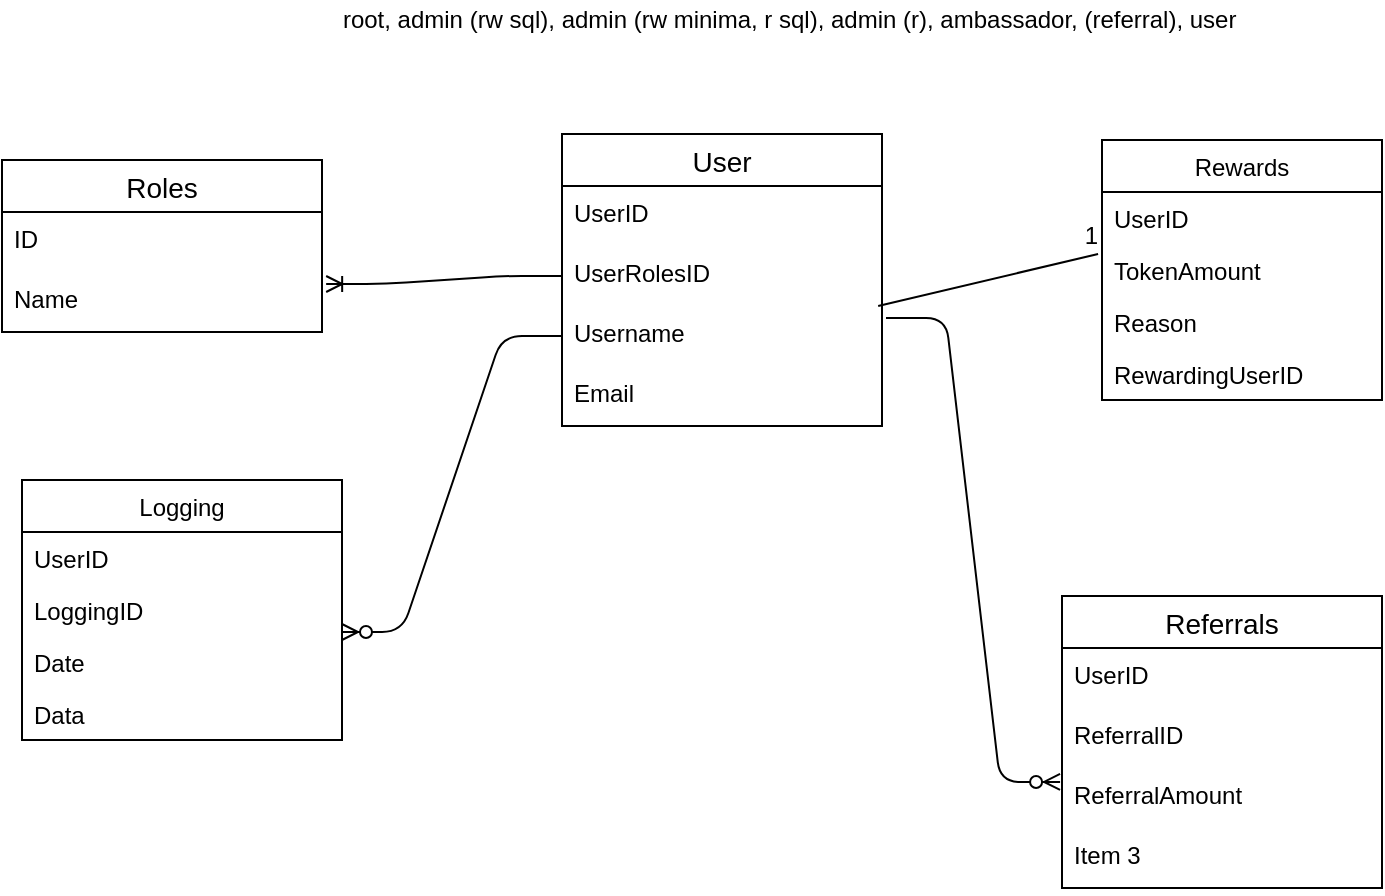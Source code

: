 <mxfile version="14.2.7" type="device"><diagram id="-R4wV61z0FhMpNAPlASs" name="Page-1"><mxGraphModel dx="946" dy="566" grid="1" gridSize="10" guides="1" tooltips="1" connect="1" arrows="1" fold="1" page="1" pageScale="1" pageWidth="850" pageHeight="1100" math="0" shadow="0"><root><mxCell id="0"/><mxCell id="1" parent="0"/><mxCell id="VogovKga2d4YdazWaHmc-1" value="User" style="swimlane;fontStyle=0;childLayout=stackLayout;horizontal=1;startSize=26;horizontalStack=0;resizeParent=1;resizeParentMax=0;resizeLast=0;collapsible=1;marginBottom=0;align=center;fontSize=14;" parent="1" vertex="1"><mxGeometry x="300" y="417" width="160" height="146" as="geometry"/></mxCell><mxCell id="VogovKga2d4YdazWaHmc-2" value="UserID" style="text;strokeColor=none;fillColor=none;spacingLeft=4;spacingRight=4;overflow=hidden;rotatable=0;points=[[0,0.5],[1,0.5]];portConstraint=eastwest;fontSize=12;" parent="VogovKga2d4YdazWaHmc-1" vertex="1"><mxGeometry y="26" width="160" height="30" as="geometry"/></mxCell><mxCell id="VogovKga2d4YdazWaHmc-3" value="UserRolesID" style="text;strokeColor=none;fillColor=none;spacingLeft=4;spacingRight=4;overflow=hidden;rotatable=0;points=[[0,0.5],[1,0.5]];portConstraint=eastwest;fontSize=12;" parent="VogovKga2d4YdazWaHmc-1" vertex="1"><mxGeometry y="56" width="160" height="30" as="geometry"/></mxCell><mxCell id="VogovKga2d4YdazWaHmc-4" value="Username" style="text;strokeColor=none;fillColor=none;spacingLeft=4;spacingRight=4;overflow=hidden;rotatable=0;points=[[0,0.5],[1,0.5]];portConstraint=eastwest;fontSize=12;" parent="VogovKga2d4YdazWaHmc-1" vertex="1"><mxGeometry y="86" width="160" height="30" as="geometry"/></mxCell><mxCell id="VogovKga2d4YdazWaHmc-6" value="Email" style="text;strokeColor=none;fillColor=none;spacingLeft=4;spacingRight=4;overflow=hidden;rotatable=0;points=[[0,0.5],[1,0.5]];portConstraint=eastwest;fontSize=12;" parent="VogovKga2d4YdazWaHmc-1" vertex="1"><mxGeometry y="116" width="160" height="30" as="geometry"/></mxCell><mxCell id="VogovKga2d4YdazWaHmc-10" value="Roles" style="swimlane;fontStyle=0;childLayout=stackLayout;horizontal=1;startSize=26;horizontalStack=0;resizeParent=1;resizeParentMax=0;resizeLast=0;collapsible=1;marginBottom=0;align=center;fontSize=14;" parent="1" vertex="1"><mxGeometry x="20" y="430" width="160" height="86" as="geometry"/></mxCell><mxCell id="VogovKga2d4YdazWaHmc-12" value="ID" style="text;strokeColor=none;fillColor=none;spacingLeft=4;spacingRight=4;overflow=hidden;rotatable=0;points=[[0,0.5],[1,0.5]];portConstraint=eastwest;fontSize=12;" parent="VogovKga2d4YdazWaHmc-10" vertex="1"><mxGeometry y="26" width="160" height="30" as="geometry"/></mxCell><mxCell id="VogovKga2d4YdazWaHmc-13" value="Name" style="text;strokeColor=none;fillColor=none;spacingLeft=4;spacingRight=4;overflow=hidden;rotatable=0;points=[[0,0.5],[1,0.5]];portConstraint=eastwest;fontSize=12;" parent="VogovKga2d4YdazWaHmc-10" vertex="1"><mxGeometry y="56" width="160" height="30" as="geometry"/></mxCell><mxCell id="VogovKga2d4YdazWaHmc-16" value="Rewards" style="swimlane;fontStyle=0;childLayout=stackLayout;horizontal=1;startSize=26;fillColor=none;horizontalStack=0;resizeParent=1;resizeParentMax=0;resizeLast=0;collapsible=1;marginBottom=0;" parent="1" vertex="1"><mxGeometry x="570" y="420" width="140" height="130" as="geometry"/></mxCell><mxCell id="VogovKga2d4YdazWaHmc-29" value="UserID" style="text;strokeColor=none;fillColor=none;align=left;verticalAlign=top;spacingLeft=4;spacingRight=4;overflow=hidden;rotatable=0;points=[[0,0.5],[1,0.5]];portConstraint=eastwest;" parent="VogovKga2d4YdazWaHmc-16" vertex="1"><mxGeometry y="26" width="140" height="26" as="geometry"/></mxCell><mxCell id="VogovKga2d4YdazWaHmc-18" value="TokenAmount" style="text;strokeColor=none;fillColor=none;align=left;verticalAlign=top;spacingLeft=4;spacingRight=4;overflow=hidden;rotatable=0;points=[[0,0.5],[1,0.5]];portConstraint=eastwest;" parent="VogovKga2d4YdazWaHmc-16" vertex="1"><mxGeometry y="52" width="140" height="26" as="geometry"/></mxCell><mxCell id="VogovKga2d4YdazWaHmc-19" value="Reason" style="text;strokeColor=none;fillColor=none;align=left;verticalAlign=top;spacingLeft=4;spacingRight=4;overflow=hidden;rotatable=0;points=[[0,0.5],[1,0.5]];portConstraint=eastwest;" parent="VogovKga2d4YdazWaHmc-16" vertex="1"><mxGeometry y="78" width="140" height="26" as="geometry"/></mxCell><mxCell id="bJdyd767cQBEqQ9NRChY-1" value="RewardingUserID" style="text;strokeColor=none;fillColor=none;align=left;verticalAlign=top;spacingLeft=4;spacingRight=4;overflow=hidden;rotatable=0;points=[[0,0.5],[1,0.5]];portConstraint=eastwest;" vertex="1" parent="VogovKga2d4YdazWaHmc-16"><mxGeometry y="104" width="140" height="26" as="geometry"/></mxCell><mxCell id="VogovKga2d4YdazWaHmc-22" value="Logging" style="swimlane;fontStyle=0;childLayout=stackLayout;horizontal=1;startSize=26;fillColor=none;horizontalStack=0;resizeParent=1;resizeParentMax=0;resizeLast=0;collapsible=1;marginBottom=0;" parent="1" vertex="1"><mxGeometry x="30" y="590" width="160" height="130" as="geometry"/></mxCell><mxCell id="VogovKga2d4YdazWaHmc-23" value="UserID" style="text;strokeColor=none;fillColor=none;align=left;verticalAlign=top;spacingLeft=4;spacingRight=4;overflow=hidden;rotatable=0;points=[[0,0.5],[1,0.5]];portConstraint=eastwest;" parent="VogovKga2d4YdazWaHmc-22" vertex="1"><mxGeometry y="26" width="160" height="26" as="geometry"/></mxCell><mxCell id="bJdyd767cQBEqQ9NRChY-11" value="LoggingID" style="text;strokeColor=none;fillColor=none;align=left;verticalAlign=top;spacingLeft=4;spacingRight=4;overflow=hidden;rotatable=0;points=[[0,0.5],[1,0.5]];portConstraint=eastwest;" vertex="1" parent="VogovKga2d4YdazWaHmc-22"><mxGeometry y="52" width="160" height="26" as="geometry"/></mxCell><mxCell id="VogovKga2d4YdazWaHmc-39" value="Date" style="text;strokeColor=none;fillColor=none;align=left;verticalAlign=top;spacingLeft=4;spacingRight=4;overflow=hidden;rotatable=0;points=[[0,0.5],[1,0.5]];portConstraint=eastwest;" parent="VogovKga2d4YdazWaHmc-22" vertex="1"><mxGeometry y="78" width="160" height="26" as="geometry"/></mxCell><mxCell id="VogovKga2d4YdazWaHmc-40" value="Data" style="text;strokeColor=none;fillColor=none;align=left;verticalAlign=top;spacingLeft=4;spacingRight=4;overflow=hidden;rotatable=0;points=[[0,0.5],[1,0.5]];portConstraint=eastwest;" parent="VogovKga2d4YdazWaHmc-22" vertex="1"><mxGeometry y="104" width="160" height="26" as="geometry"/></mxCell><mxCell id="VogovKga2d4YdazWaHmc-56" value="" style="edgeStyle=entityRelationEdgeStyle;fontSize=12;html=1;endArrow=ERoneToMany;entryX=1.013;entryY=0.2;entryDx=0;entryDy=0;entryPerimeter=0;exitX=0;exitY=0.5;exitDx=0;exitDy=0;" parent="1" source="VogovKga2d4YdazWaHmc-3" target="VogovKga2d4YdazWaHmc-13" edge="1"><mxGeometry width="100" height="100" relative="1" as="geometry"><mxPoint x="420" y="550" as="sourcePoint"/><mxPoint x="180.96" y="476" as="targetPoint"/></mxGeometry></mxCell><mxCell id="VogovKga2d4YdazWaHmc-57" value="" style="edgeStyle=entityRelationEdgeStyle;fontSize=12;html=1;endArrow=ERzeroToMany;endFill=1;entryX=1;entryY=-0.077;entryDx=0;entryDy=0;entryPerimeter=0;exitX=0;exitY=0.5;exitDx=0;exitDy=0;" parent="1" source="VogovKga2d4YdazWaHmc-4" target="VogovKga2d4YdazWaHmc-39" edge="1"><mxGeometry width="100" height="100" relative="1" as="geometry"><mxPoint x="380" y="417" as="sourcePoint"/><mxPoint x="180" y="619.998" as="targetPoint"/></mxGeometry></mxCell><mxCell id="VogovKga2d4YdazWaHmc-63" value="" style="endArrow=none;html=1;rounded=0;entryX=-0.014;entryY=0.192;entryDx=0;entryDy=0;entryPerimeter=0;exitX=0.988;exitY=0;exitDx=0;exitDy=0;exitPerimeter=0;" parent="1" target="VogovKga2d4YdazWaHmc-18" edge="1"><mxGeometry relative="1" as="geometry"><mxPoint x="458.08" y="503" as="sourcePoint"/><mxPoint x="550" y="540" as="targetPoint"/></mxGeometry></mxCell><mxCell id="VogovKga2d4YdazWaHmc-64" value="1" style="resizable=0;html=1;align=right;verticalAlign=bottom;" parent="VogovKga2d4YdazWaHmc-63" connectable="0" vertex="1"><mxGeometry x="1" relative="1" as="geometry"/></mxCell><mxCell id="bJdyd767cQBEqQ9NRChY-2" value="root, admin (rw sql), admin (rw minima, r sql), admin (r), ambassador, (referral), user&amp;nbsp;" style="text;html=1;align=center;verticalAlign=middle;resizable=0;points=[];autosize=1;" vertex="1" parent="1"><mxGeometry x="180" y="350" width="470" height="20" as="geometry"/></mxCell><mxCell id="bJdyd767cQBEqQ9NRChY-3" value="Referrals" style="swimlane;fontStyle=0;childLayout=stackLayout;horizontal=1;startSize=26;horizontalStack=0;resizeParent=1;resizeParentMax=0;resizeLast=0;collapsible=1;marginBottom=0;align=center;fontSize=14;" vertex="1" parent="1"><mxGeometry x="550" y="648" width="160" height="146" as="geometry"/></mxCell><mxCell id="bJdyd767cQBEqQ9NRChY-4" value="UserID" style="text;strokeColor=none;fillColor=none;spacingLeft=4;spacingRight=4;overflow=hidden;rotatable=0;points=[[0,0.5],[1,0.5]];portConstraint=eastwest;fontSize=12;" vertex="1" parent="bJdyd767cQBEqQ9NRChY-3"><mxGeometry y="26" width="160" height="30" as="geometry"/></mxCell><mxCell id="bJdyd767cQBEqQ9NRChY-8" value="ReferralID" style="text;strokeColor=none;fillColor=none;spacingLeft=4;spacingRight=4;overflow=hidden;rotatable=0;points=[[0,0.5],[1,0.5]];portConstraint=eastwest;fontSize=12;" vertex="1" parent="bJdyd767cQBEqQ9NRChY-3"><mxGeometry y="56" width="160" height="30" as="geometry"/></mxCell><mxCell id="bJdyd767cQBEqQ9NRChY-5" value="ReferralAmount" style="text;strokeColor=none;fillColor=none;spacingLeft=4;spacingRight=4;overflow=hidden;rotatable=0;points=[[0,0.5],[1,0.5]];portConstraint=eastwest;fontSize=12;" vertex="1" parent="bJdyd767cQBEqQ9NRChY-3"><mxGeometry y="86" width="160" height="30" as="geometry"/></mxCell><mxCell id="bJdyd767cQBEqQ9NRChY-6" value="Item 3" style="text;strokeColor=none;fillColor=none;spacingLeft=4;spacingRight=4;overflow=hidden;rotatable=0;points=[[0,0.5],[1,0.5]];portConstraint=eastwest;fontSize=12;" vertex="1" parent="bJdyd767cQBEqQ9NRChY-3"><mxGeometry y="116" width="160" height="30" as="geometry"/></mxCell><mxCell id="bJdyd767cQBEqQ9NRChY-7" value="" style="edgeStyle=entityRelationEdgeStyle;fontSize=12;html=1;endArrow=ERzeroToMany;endFill=1;entryX=-0.006;entryY=0.233;entryDx=0;entryDy=0;entryPerimeter=0;" edge="1" parent="1" target="bJdyd767cQBEqQ9NRChY-5"><mxGeometry width="100" height="100" relative="1" as="geometry"><mxPoint x="462" y="509" as="sourcePoint"/><mxPoint x="200" y="649.998" as="targetPoint"/></mxGeometry></mxCell></root></mxGraphModel></diagram></mxfile>